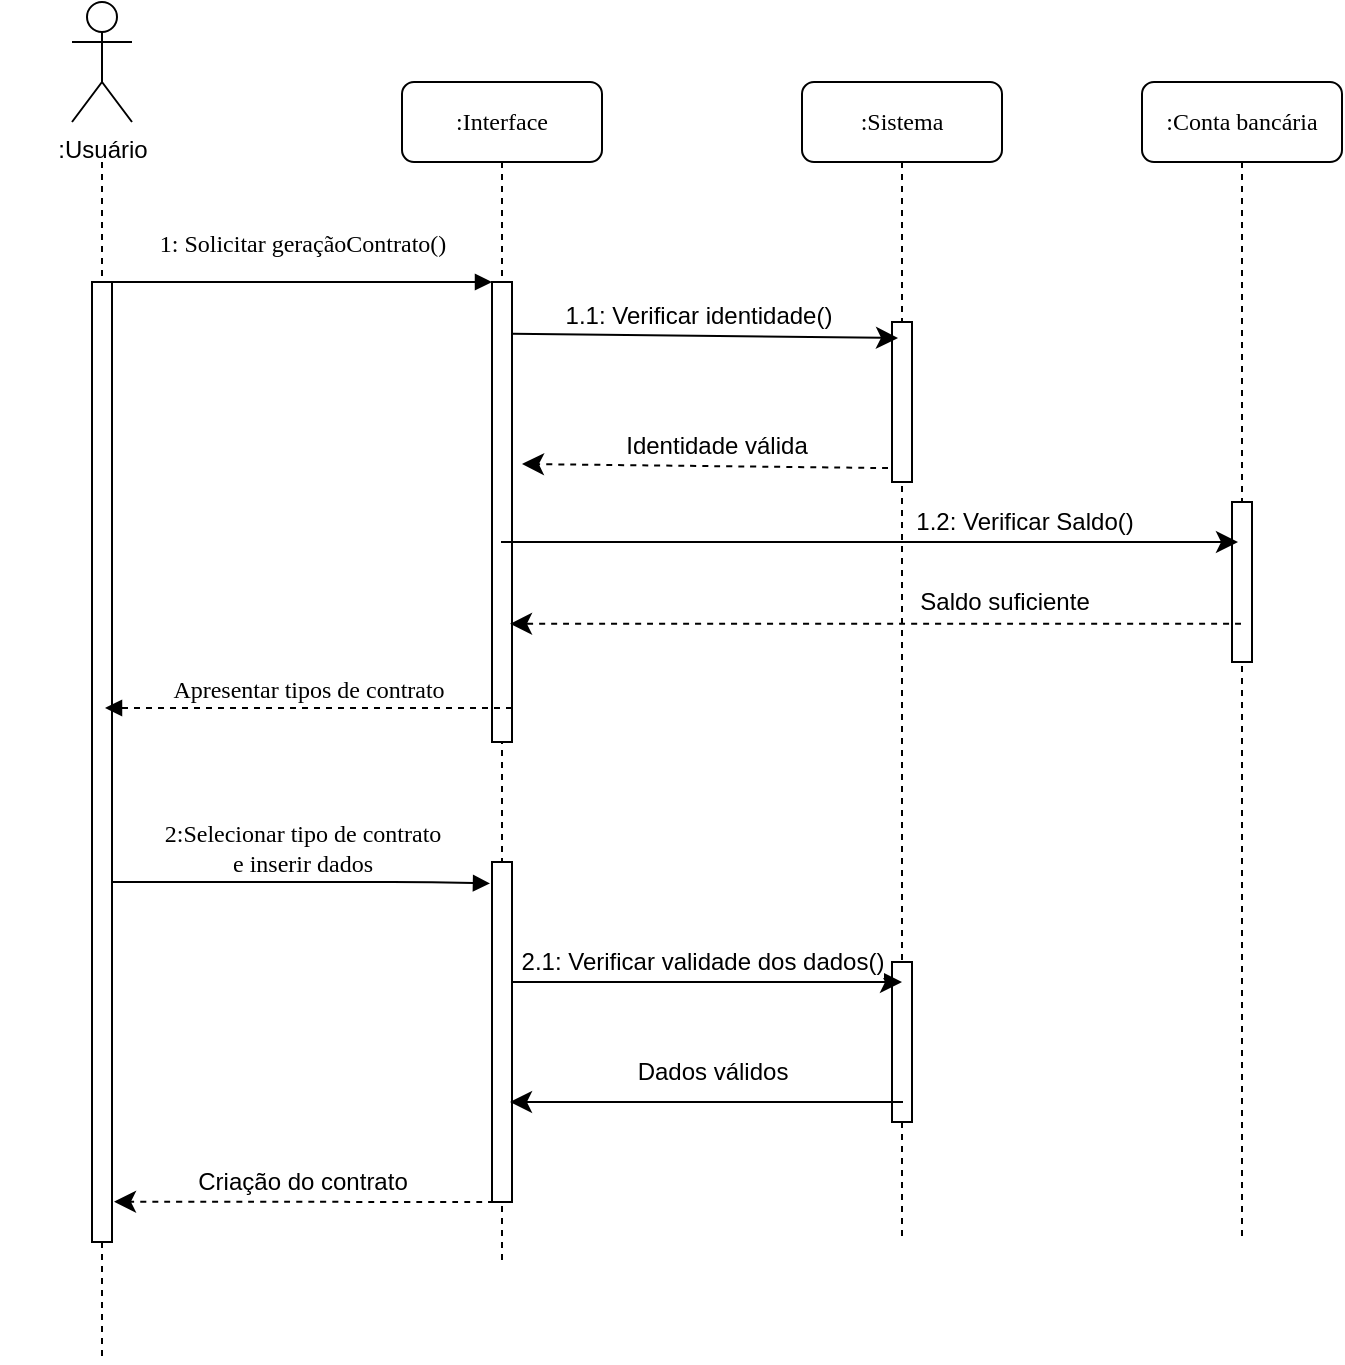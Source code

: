 <mxfile version="24.4.0" type="device">
  <diagram name="Page-1" id="13e1069c-82ec-6db2-03f1-153e76fe0fe0">
    <mxGraphModel dx="1434" dy="824" grid="1" gridSize="10" guides="1" tooltips="1" connect="1" arrows="1" fold="1" page="1" pageScale="1" pageWidth="1100" pageHeight="850" background="none" math="0" shadow="0">
      <root>
        <mxCell id="0" />
        <mxCell id="1" parent="0" />
        <mxCell id="s6YBXSdGVLn9QVCK-dZ6-27" value="" style="shape=umlLifeline;perimeter=lifelinePerimeter;whiteSpace=wrap;html=1;container=1;collapsible=0;recursiveResize=0;outlineConnect=0;rounded=1;shadow=0;comic=0;labelBackgroundColor=none;strokeWidth=1;fontFamily=Verdana;fontSize=12;align=center;size=0;" vertex="1" parent="1">
          <mxGeometry x="190" y="140" width="100" height="600" as="geometry" />
        </mxCell>
        <mxCell id="7baba1c4bc27f4b0-2" value=":Interface" style="shape=umlLifeline;perimeter=lifelinePerimeter;whiteSpace=wrap;html=1;container=1;collapsible=0;recursiveResize=0;outlineConnect=0;rounded=1;shadow=0;comic=0;labelBackgroundColor=none;strokeWidth=1;fontFamily=Verdana;fontSize=12;align=center;" parent="1" vertex="1">
          <mxGeometry x="390" y="100" width="100" height="590" as="geometry" />
        </mxCell>
        <mxCell id="7baba1c4bc27f4b0-10" value="" style="html=1;points=[];perimeter=orthogonalPerimeter;rounded=0;shadow=0;comic=0;labelBackgroundColor=none;strokeWidth=1;fontFamily=Verdana;fontSize=12;align=center;" parent="7baba1c4bc27f4b0-2" vertex="1">
          <mxGeometry x="45" y="100" width="10" height="230" as="geometry" />
        </mxCell>
        <mxCell id="s6YBXSdGVLn9QVCK-dZ6-10" value="" style="html=1;points=[];perimeter=orthogonalPerimeter;rounded=0;shadow=0;comic=0;labelBackgroundColor=none;strokeWidth=1;fontFamily=Verdana;fontSize=12;align=center;" vertex="1" parent="7baba1c4bc27f4b0-2">
          <mxGeometry x="45" y="390" width="10" height="170" as="geometry" />
        </mxCell>
        <mxCell id="7baba1c4bc27f4b0-3" value=":Sistema" style="shape=umlLifeline;perimeter=lifelinePerimeter;whiteSpace=wrap;html=1;container=1;collapsible=0;recursiveResize=0;outlineConnect=0;rounded=1;shadow=0;comic=0;labelBackgroundColor=none;strokeWidth=1;fontFamily=Verdana;fontSize=12;align=center;" parent="1" vertex="1">
          <mxGeometry x="590" y="100" width="100" height="580" as="geometry" />
        </mxCell>
        <mxCell id="s6YBXSdGVLn9QVCK-dZ6-11" value="" style="html=1;points=[];perimeter=orthogonalPerimeter;rounded=0;shadow=0;comic=0;labelBackgroundColor=none;strokeWidth=1;fontFamily=Verdana;fontSize=12;align=center;" vertex="1" parent="7baba1c4bc27f4b0-3">
          <mxGeometry x="45" y="440" width="10" height="80" as="geometry" />
        </mxCell>
        <mxCell id="7baba1c4bc27f4b0-13" value="" style="html=1;points=[];perimeter=orthogonalPerimeter;rounded=0;shadow=0;comic=0;labelBackgroundColor=none;strokeWidth=1;fontFamily=Verdana;fontSize=12;align=center;" parent="7baba1c4bc27f4b0-3" vertex="1">
          <mxGeometry x="45" y="120" width="10" height="80" as="geometry" />
        </mxCell>
        <mxCell id="s6YBXSdGVLn9QVCK-dZ6-7" value="Identidade válida" style="endArrow=classic;html=1;rounded=0;fontSize=12;startSize=8;endSize=8;curved=1;dashed=1;exitX=-0.2;exitY=0.913;exitDx=0;exitDy=0;exitPerimeter=0;entryX=1.5;entryY=0.613;entryDx=0;entryDy=0;entryPerimeter=0;" edge="1" parent="7baba1c4bc27f4b0-3" source="7baba1c4bc27f4b0-13">
          <mxGeometry x="-0.062" y="-10" width="50" height="50" relative="1" as="geometry">
            <mxPoint x="50.5" y="192.02" as="sourcePoint" />
            <mxPoint x="-140" y="190.99" as="targetPoint" />
            <mxPoint as="offset" />
          </mxGeometry>
        </mxCell>
        <mxCell id="s6YBXSdGVLn9QVCK-dZ6-3" value="1.1: Verificar identidade()" style="endArrow=classic;html=1;rounded=0;fontSize=12;startSize=8;endSize=8;curved=1;exitX=1;exitY=0.33;exitDx=0;exitDy=0;exitPerimeter=0;entryX=0.3;entryY=0.1;entryDx=0;entryDy=0;entryPerimeter=0;" edge="1" parent="7baba1c4bc27f4b0-3" target="7baba1c4bc27f4b0-13">
          <mxGeometry x="-0.043" y="10" width="50" height="50" relative="1" as="geometry">
            <mxPoint x="-145" y="125.9" as="sourcePoint" />
            <mxPoint x="-110" y="70" as="targetPoint" />
            <mxPoint as="offset" />
          </mxGeometry>
        </mxCell>
        <mxCell id="7baba1c4bc27f4b0-23" value="2:Selecionar tipo de contrato&lt;br&gt;e inserir dados" style="html=1;verticalAlign=bottom;endArrow=block;labelBackgroundColor=none;fontFamily=Verdana;fontSize=12;entryX=-0.1;entryY=0.063;entryDx=0;entryDy=0;entryPerimeter=0;" parent="1" source="7baba1c4bc27f4b0-9" target="s6YBXSdGVLn9QVCK-dZ6-10" edge="1">
          <mxGeometry relative="1" as="geometry">
            <mxPoint x="250" y="500" as="sourcePoint" />
            <mxPoint x="434.5" y="500" as="targetPoint" />
            <Array as="points">
              <mxPoint x="395" y="500" />
            </Array>
          </mxGeometry>
        </mxCell>
        <mxCell id="7baba1c4bc27f4b0-11" value="1: Solicitar geraçãoContrato()" style="html=1;verticalAlign=bottom;endArrow=block;entryX=0;entryY=0;labelBackgroundColor=none;fontFamily=Verdana;fontSize=12;edgeStyle=elbowEdgeStyle;elbow=vertical;" parent="1" source="7baba1c4bc27f4b0-9" target="7baba1c4bc27f4b0-10" edge="1">
          <mxGeometry y="10" relative="1" as="geometry">
            <mxPoint x="360" y="210" as="sourcePoint" />
            <mxPoint as="offset" />
          </mxGeometry>
        </mxCell>
        <mxCell id="s6YBXSdGVLn9QVCK-dZ6-14" value=":Usuário" style="shape=umlActor;verticalLabelPosition=bottom;verticalAlign=top;html=1;outlineConnect=0;" vertex="1" parent="1">
          <mxGeometry x="225" y="60" width="30" height="60" as="geometry" />
        </mxCell>
        <mxCell id="7baba1c4bc27f4b0-9" value="" style="html=1;points=[];perimeter=orthogonalPerimeter;rounded=0;shadow=0;comic=0;labelBackgroundColor=none;strokeWidth=1;fontFamily=Verdana;fontSize=12;align=center;" parent="1" vertex="1">
          <mxGeometry x="235" y="200" width="10" height="480" as="geometry" />
        </mxCell>
        <mxCell id="s6YBXSdGVLn9QVCK-dZ6-28" value=":Conta bancária" style="shape=umlLifeline;perimeter=lifelinePerimeter;whiteSpace=wrap;html=1;container=1;collapsible=0;recursiveResize=0;outlineConnect=0;rounded=1;shadow=0;comic=0;labelBackgroundColor=none;strokeWidth=1;fontFamily=Verdana;fontSize=12;align=center;" vertex="1" parent="1">
          <mxGeometry x="760" y="100" width="100" height="580" as="geometry" />
        </mxCell>
        <mxCell id="s6YBXSdGVLn9QVCK-dZ6-29" value="" style="html=1;points=[];perimeter=orthogonalPerimeter;rounded=0;shadow=0;comic=0;labelBackgroundColor=none;strokeWidth=1;fontFamily=Verdana;fontSize=12;align=center;" vertex="1" parent="s6YBXSdGVLn9QVCK-dZ6-28">
          <mxGeometry x="45" y="210" width="10" height="80" as="geometry" />
        </mxCell>
        <mxCell id="s6YBXSdGVLn9QVCK-dZ6-33" value="1.2: Verificar Saldo()" style="endArrow=classic;html=1;rounded=0;fontSize=12;startSize=8;endSize=8;curved=1;entryX=0.3;entryY=0.225;entryDx=0;entryDy=0;entryPerimeter=0;" edge="1" parent="1">
          <mxGeometry x="0.414" y="10" width="50" height="50" relative="1" as="geometry">
            <mxPoint x="439.5" y="330" as="sourcePoint" />
            <mxPoint x="808" y="330" as="targetPoint" />
            <mxPoint x="1" as="offset" />
          </mxGeometry>
        </mxCell>
        <mxCell id="s6YBXSdGVLn9QVCK-dZ6-34" value="Saldo suficiente" style="endArrow=classic;html=1;rounded=0;fontSize=12;startSize=8;endSize=8;curved=1;dashed=1;entryX=0.9;entryY=0.743;entryDx=0;entryDy=0;entryPerimeter=0;" edge="1" parent="1" source="s6YBXSdGVLn9QVCK-dZ6-28" target="7baba1c4bc27f4b0-10">
          <mxGeometry x="-0.346" y="-11" width="50" height="50" relative="1" as="geometry">
            <mxPoint x="623" y="391.01" as="sourcePoint" />
            <mxPoint x="440" y="389" as="targetPoint" />
            <mxPoint x="1" as="offset" />
          </mxGeometry>
        </mxCell>
        <mxCell id="s6YBXSdGVLn9QVCK-dZ6-35" value="Dados válidos" style="endArrow=classic;html=1;rounded=0;fontSize=12;startSize=8;endSize=8;curved=1;exitX=0.1;exitY=0.813;exitDx=0;exitDy=0;exitPerimeter=0;" edge="1" parent="1">
          <mxGeometry x="-0.023" y="-15" width="50" height="50" relative="1" as="geometry">
            <mxPoint x="640.5" y="610" as="sourcePoint" />
            <mxPoint x="444" y="610" as="targetPoint" />
            <mxPoint as="offset" />
          </mxGeometry>
        </mxCell>
        <mxCell id="s6YBXSdGVLn9QVCK-dZ6-12" value="2.1: Verificar validade dos dados()" style="endArrow=classic;html=1;rounded=0;fontSize=12;startSize=8;endSize=8;curved=1;" edge="1" parent="1">
          <mxGeometry x="-0.029" y="10" width="50" height="50" relative="1" as="geometry">
            <mxPoint x="445" y="550" as="sourcePoint" />
            <mxPoint x="640" y="550" as="targetPoint" />
            <mxPoint as="offset" />
          </mxGeometry>
        </mxCell>
        <mxCell id="s6YBXSdGVLn9QVCK-dZ6-37" value="Criação do contrato" style="endArrow=classic;html=1;rounded=0;fontSize=12;startSize=8;endSize=8;curved=1;exitX=0.1;exitY=1;exitDx=0;exitDy=0;exitPerimeter=0;entryX=1.1;entryY=0.958;entryDx=0;entryDy=0;entryPerimeter=0;dashed=1;" edge="1" parent="1" source="s6YBXSdGVLn9QVCK-dZ6-10" target="7baba1c4bc27f4b0-9">
          <mxGeometry x="0.011" y="-10" width="50" height="50" relative="1" as="geometry">
            <mxPoint x="510" y="490" as="sourcePoint" />
            <mxPoint x="560" y="440" as="targetPoint" />
            <mxPoint as="offset" />
          </mxGeometry>
        </mxCell>
        <mxCell id="7baba1c4bc27f4b0-14" value="Apresentar tipos de contrato" style="html=1;verticalAlign=bottom;endArrow=block;labelBackgroundColor=none;fontFamily=Verdana;fontSize=12;edgeStyle=elbowEdgeStyle;elbow=vertical;dashed=1;exitX=0.8;exitY=0.926;exitDx=0;exitDy=0;exitPerimeter=0;" parent="1" edge="1">
          <mxGeometry relative="1" as="geometry">
            <mxPoint x="445" y="412.98" as="sourcePoint" />
            <mxPoint x="241.5" y="413" as="targetPoint" />
          </mxGeometry>
        </mxCell>
      </root>
    </mxGraphModel>
  </diagram>
</mxfile>
